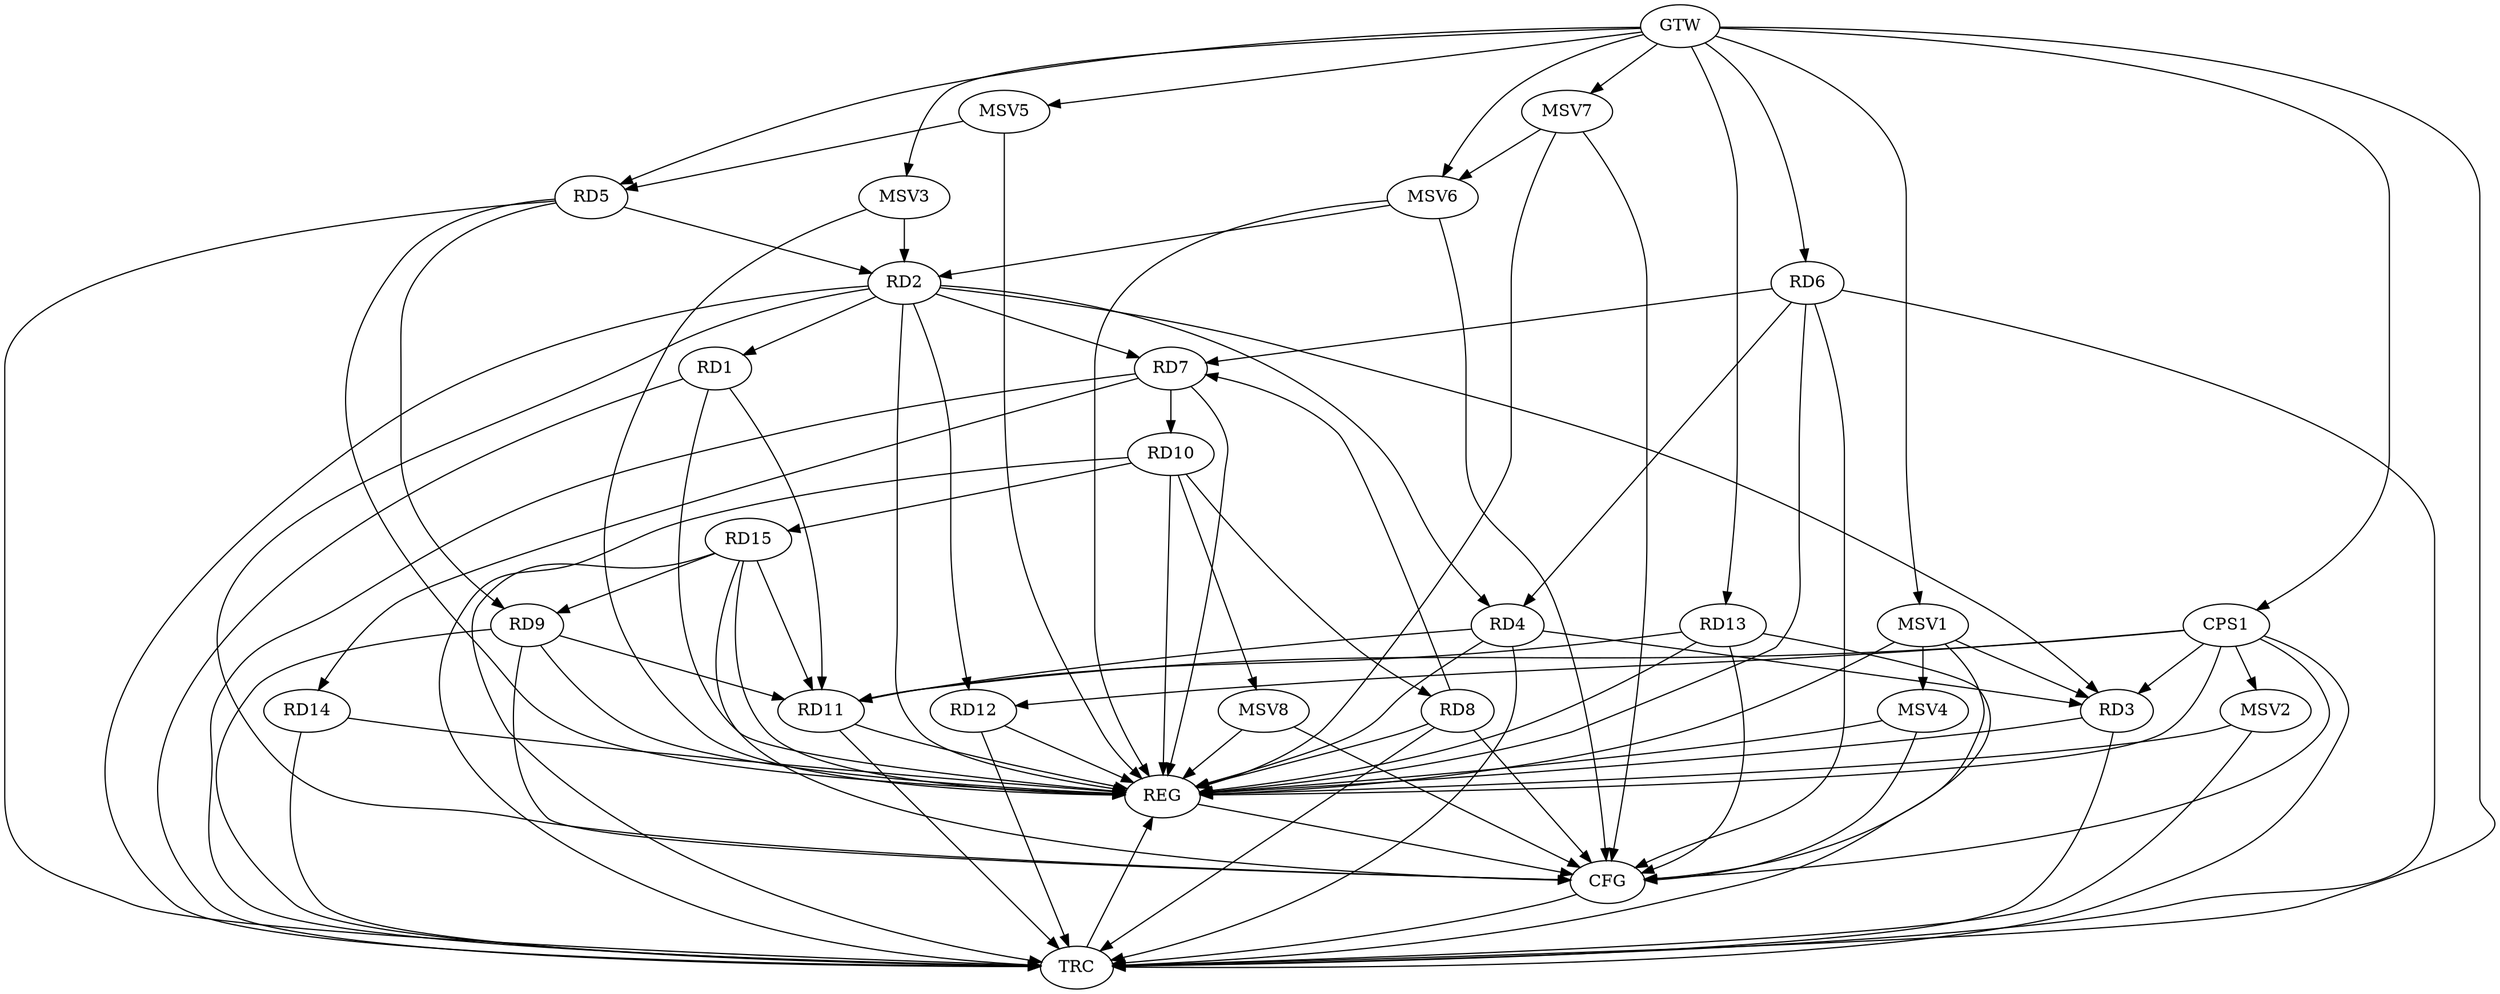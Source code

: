strict digraph G {
  RD1 [ label="RD1" ];
  RD2 [ label="RD2" ];
  RD3 [ label="RD3" ];
  RD4 [ label="RD4" ];
  RD5 [ label="RD5" ];
  RD6 [ label="RD6" ];
  RD7 [ label="RD7" ];
  RD8 [ label="RD8" ];
  RD9 [ label="RD9" ];
  RD10 [ label="RD10" ];
  RD11 [ label="RD11" ];
  RD12 [ label="RD12" ];
  RD13 [ label="RD13" ];
  RD14 [ label="RD14" ];
  RD15 [ label="RD15" ];
  CPS1 [ label="CPS1" ];
  GTW [ label="GTW" ];
  REG [ label="REG" ];
  CFG [ label="CFG" ];
  TRC [ label="TRC" ];
  MSV1 [ label="MSV1" ];
  MSV2 [ label="MSV2" ];
  MSV3 [ label="MSV3" ];
  MSV4 [ label="MSV4" ];
  MSV5 [ label="MSV5" ];
  MSV6 [ label="MSV6" ];
  MSV7 [ label="MSV7" ];
  MSV8 [ label="MSV8" ];
  RD1 -> RD11;
  RD2 -> RD3;
  RD2 -> RD4;
  RD5 -> RD2;
  RD2 -> RD12;
  RD4 -> RD3;
  RD6 -> RD4;
  RD4 -> RD11;
  RD5 -> RD9;
  RD6 -> RD7;
  RD8 -> RD7;
  RD7 -> RD10;
  RD7 -> RD14;
  RD10 -> RD8;
  RD9 -> RD11;
  RD15 -> RD9;
  RD10 -> RD15;
  RD13 -> RD11;
  RD15 -> RD11;
  CPS1 -> RD3;
  CPS1 -> RD11;
  CPS1 -> RD12;
  GTW -> RD5;
  GTW -> RD6;
  GTW -> RD13;
  GTW -> CPS1;
  RD1 -> REG;
  RD2 -> REG;
  RD3 -> REG;
  RD4 -> REG;
  RD5 -> REG;
  RD6 -> REG;
  RD7 -> REG;
  RD8 -> REG;
  RD9 -> REG;
  RD10 -> REG;
  RD11 -> REG;
  RD12 -> REG;
  RD13 -> REG;
  RD14 -> REG;
  RD15 -> REG;
  CPS1 -> REG;
  RD8 -> CFG;
  RD2 -> CFG;
  RD9 -> CFG;
  RD13 -> CFG;
  RD6 -> CFG;
  CPS1 -> CFG;
  RD15 -> CFG;
  REG -> CFG;
  RD1 -> TRC;
  RD2 -> TRC;
  RD3 -> TRC;
  RD4 -> TRC;
  RD5 -> TRC;
  RD6 -> TRC;
  RD7 -> TRC;
  RD8 -> TRC;
  RD9 -> TRC;
  RD10 -> TRC;
  RD11 -> TRC;
  RD12 -> TRC;
  RD13 -> TRC;
  RD14 -> TRC;
  RD15 -> TRC;
  CPS1 -> TRC;
  GTW -> TRC;
  CFG -> TRC;
  TRC -> REG;
  RD2 -> RD7;
  RD2 -> RD1;
  MSV1 -> RD3;
  GTW -> MSV1;
  MSV1 -> REG;
  MSV1 -> CFG;
  CPS1 -> MSV2;
  MSV2 -> REG;
  MSV2 -> TRC;
  MSV3 -> RD2;
  GTW -> MSV3;
  MSV3 -> REG;
  MSV1 -> MSV4;
  MSV4 -> REG;
  MSV4 -> CFG;
  MSV5 -> RD5;
  GTW -> MSV5;
  MSV5 -> REG;
  MSV6 -> RD2;
  GTW -> MSV6;
  MSV6 -> REG;
  MSV6 -> CFG;
  MSV7 -> MSV6;
  GTW -> MSV7;
  MSV7 -> REG;
  MSV7 -> CFG;
  RD10 -> MSV8;
  MSV8 -> REG;
  MSV8 -> CFG;
}
